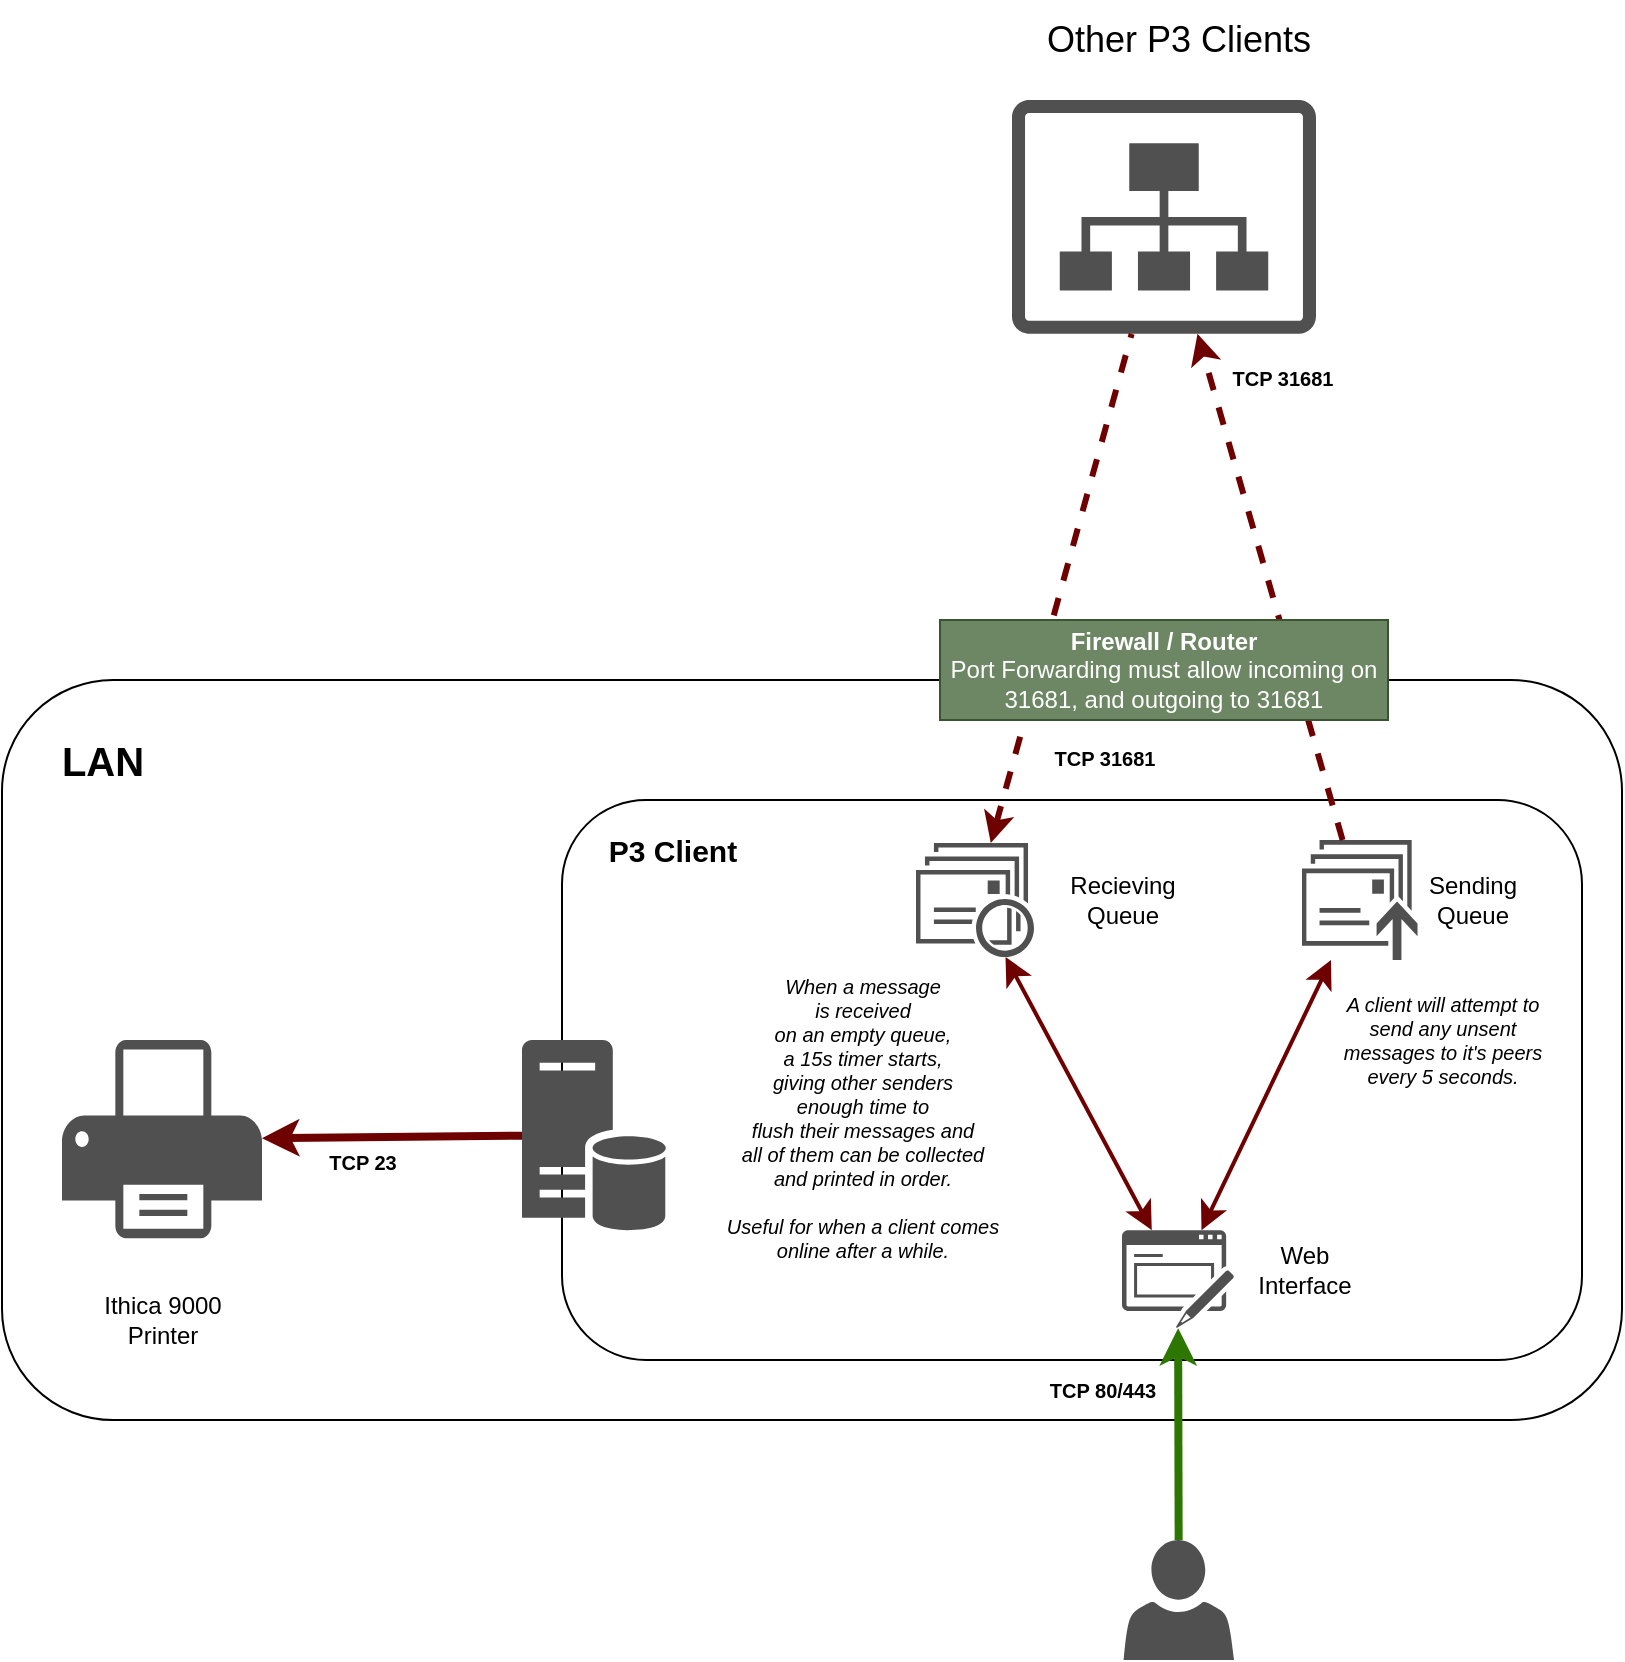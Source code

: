 <mxfile version="22.1.2" type="device">
  <diagram name="Page-1" id="I4R_Mtn5Qdlregx2j89V">
    <mxGraphModel dx="2159" dy="1162" grid="1" gridSize="10" guides="1" tooltips="1" connect="1" arrows="1" fold="1" page="1" pageScale="1" pageWidth="850" pageHeight="1100" math="0" shadow="0">
      <root>
        <mxCell id="0" />
        <mxCell id="1" parent="0" />
        <mxCell id="j3hytoDgGn74Y83saw0h-2" value="" style="rounded=1;whiteSpace=wrap;html=1;" vertex="1" parent="1">
          <mxGeometry x="20" y="470" width="810" height="370" as="geometry" />
        </mxCell>
        <mxCell id="j3hytoDgGn74Y83saw0h-33" value="" style="rounded=1;whiteSpace=wrap;html=1;" vertex="1" parent="1">
          <mxGeometry x="300" y="530" width="510" height="280" as="geometry" />
        </mxCell>
        <mxCell id="j3hytoDgGn74Y83saw0h-6" value="" style="sketch=0;pointerEvents=1;shadow=0;dashed=0;html=1;strokeColor=none;fillColor=#505050;labelPosition=center;verticalLabelPosition=bottom;verticalAlign=top;outlineConnect=0;align=center;shape=mxgraph.office.devices.printer;" vertex="1" parent="1">
          <mxGeometry x="50" y="650" width="100" height="99.07" as="geometry" />
        </mxCell>
        <mxCell id="j3hytoDgGn74Y83saw0h-9" value="LAN" style="text;html=1;align=center;verticalAlign=middle;resizable=0;points=[];autosize=1;strokeColor=none;fillColor=none;fontSize=20;fontStyle=1" vertex="1" parent="1">
          <mxGeometry x="40" y="490" width="60" height="40" as="geometry" />
        </mxCell>
        <mxCell id="j3hytoDgGn74Y83saw0h-17" value="Ithica 9000&lt;br&gt;Printer" style="text;html=1;align=center;verticalAlign=middle;resizable=0;points=[];autosize=1;strokeColor=none;fillColor=none;" vertex="1" parent="1">
          <mxGeometry x="60" y="770" width="80" height="40" as="geometry" />
        </mxCell>
        <mxCell id="j3hytoDgGn74Y83saw0h-21" value="" style="sketch=0;pointerEvents=1;shadow=0;dashed=0;html=1;strokeColor=none;fillColor=#505050;labelPosition=center;verticalLabelPosition=bottom;verticalAlign=top;outlineConnect=0;align=center;shape=mxgraph.office.sites.site_collection;" vertex="1" parent="1">
          <mxGeometry x="525" y="180" width="152" height="116.92" as="geometry" />
        </mxCell>
        <mxCell id="j3hytoDgGn74Y83saw0h-28" value="Other P3 Clients" style="text;html=1;align=center;verticalAlign=middle;resizable=0;points=[];autosize=1;strokeColor=none;fillColor=none;fontSize=18;" vertex="1" parent="1">
          <mxGeometry x="528.4" y="130" width="160" height="40" as="geometry" />
        </mxCell>
        <mxCell id="j3hytoDgGn74Y83saw0h-30" value="" style="sketch=0;pointerEvents=1;shadow=0;dashed=0;html=1;strokeColor=none;fillColor=#505050;labelPosition=center;verticalLabelPosition=bottom;verticalAlign=top;outlineConnect=0;align=center;shape=mxgraph.office.communications.messages_queued;" vertex="1" parent="1">
          <mxGeometry x="670" y="550" width="57.76" height="60" as="geometry" />
        </mxCell>
        <mxCell id="j3hytoDgGn74Y83saw0h-31" value="" style="sketch=0;pointerEvents=1;shadow=0;dashed=0;html=1;strokeColor=none;fillColor=#505050;labelPosition=center;verticalLabelPosition=bottom;verticalAlign=top;outlineConnect=0;align=center;shape=mxgraph.office.communications.queue_viewer;" vertex="1" parent="1">
          <mxGeometry x="477" y="551.5" width="59" height="57" as="geometry" />
        </mxCell>
        <mxCell id="j3hytoDgGn74Y83saw0h-32" value="" style="sketch=0;pointerEvents=1;shadow=0;dashed=0;html=1;strokeColor=none;fillColor=#505050;labelPosition=center;verticalLabelPosition=bottom;verticalAlign=top;outlineConnect=0;align=center;shape=mxgraph.office.users.user;" vertex="1" parent="1">
          <mxGeometry x="580.8" y="900" width="55.2" height="60" as="geometry" />
        </mxCell>
        <mxCell id="j3hytoDgGn74Y83saw0h-35" value="" style="sketch=0;pointerEvents=1;shadow=0;dashed=0;html=1;strokeColor=none;fillColor=#505050;labelPosition=center;verticalLabelPosition=bottom;verticalAlign=top;outlineConnect=0;align=center;shape=mxgraph.office.concepts.form;" vertex="1" parent="1">
          <mxGeometry x="580" y="745.07" width="56" height="49" as="geometry" />
        </mxCell>
        <mxCell id="j3hytoDgGn74Y83saw0h-36" value="P3 Client" style="text;html=1;align=center;verticalAlign=middle;resizable=0;points=[];autosize=1;strokeColor=none;fillColor=none;fontSize=15;fontStyle=1" vertex="1" parent="1">
          <mxGeometry x="310.2" y="540" width="90" height="30" as="geometry" />
        </mxCell>
        <mxCell id="j3hytoDgGn74Y83saw0h-5" value="" style="sketch=0;pointerEvents=1;shadow=0;dashed=0;html=1;strokeColor=none;fillColor=#505050;labelPosition=center;verticalLabelPosition=bottom;verticalAlign=top;outlineConnect=0;align=center;shape=mxgraph.office.servers.database_server;perimeterSpacing=0;container=0;" vertex="1" parent="1">
          <mxGeometry x="280" y="650" width="73" height="95.07" as="geometry">
            <mxRectangle x="480" y="650" width="50" height="40" as="alternateBounds" />
          </mxGeometry>
        </mxCell>
        <mxCell id="j3hytoDgGn74Y83saw0h-46" value="" style="endArrow=classic;startArrow=none;html=1;rounded=0;strokeWidth=3;dashed=1;fillColor=#a20025;strokeColor=#6F0000;startFill=0;" edge="1" parent="1" source="j3hytoDgGn74Y83saw0h-30" target="j3hytoDgGn74Y83saw0h-21">
          <mxGeometry width="50" height="50" relative="1" as="geometry">
            <mxPoint x="80" y="650" as="sourcePoint" />
            <mxPoint x="130" y="600" as="targetPoint" />
          </mxGeometry>
        </mxCell>
        <mxCell id="j3hytoDgGn74Y83saw0h-53" value="TCP 31681" style="edgeLabel;html=1;align=center;verticalAlign=middle;resizable=0;points=[];fontStyle=1;fontSize=10;" vertex="1" connectable="0" parent="j3hytoDgGn74Y83saw0h-46">
          <mxGeometry x="0.461" y="-2" relative="1" as="geometry">
            <mxPoint x="21" y="-46" as="offset" />
          </mxGeometry>
        </mxCell>
        <mxCell id="j3hytoDgGn74Y83saw0h-47" value="" style="endArrow=none;startArrow=classic;html=1;rounded=0;strokeWidth=3;dashed=1;fillColor=#a20025;strokeColor=#6F0000;endFill=0;" edge="1" parent="1" source="j3hytoDgGn74Y83saw0h-31" target="j3hytoDgGn74Y83saw0h-21">
          <mxGeometry width="50" height="50" relative="1" as="geometry">
            <mxPoint x="708" y="637" as="sourcePoint" />
            <mxPoint x="626" y="307" as="targetPoint" />
          </mxGeometry>
        </mxCell>
        <mxCell id="j3hytoDgGn74Y83saw0h-61" value="TCP 31681" style="edgeLabel;html=1;align=center;verticalAlign=middle;resizable=0;points=[];fontStyle=1;fontSize=10;" vertex="1" connectable="0" parent="j3hytoDgGn74Y83saw0h-47">
          <mxGeometry x="-0.061" y="3" relative="1" as="geometry">
            <mxPoint x="26" y="78" as="offset" />
          </mxGeometry>
        </mxCell>
        <mxCell id="j3hytoDgGn74Y83saw0h-49" value="" style="endArrow=classic;startArrow=none;html=1;rounded=0;strokeWidth=4;fillColor=#60a917;strokeColor=#2D7600;startFill=0;" edge="1" parent="1" source="j3hytoDgGn74Y83saw0h-32" target="j3hytoDgGn74Y83saw0h-35">
          <mxGeometry width="50" height="50" relative="1" as="geometry">
            <mxPoint x="350" y="600" as="sourcePoint" />
            <mxPoint x="400" y="550" as="targetPoint" />
          </mxGeometry>
        </mxCell>
        <mxCell id="j3hytoDgGn74Y83saw0h-52" value="TCP 80/443" style="edgeLabel;html=1;align=center;verticalAlign=middle;resizable=0;points=[];fontStyle=1;fontSize=10;" vertex="1" connectable="0" parent="j3hytoDgGn74Y83saw0h-49">
          <mxGeometry x="-0.167" y="-2" relative="1" as="geometry">
            <mxPoint x="-40" y="-31" as="offset" />
          </mxGeometry>
        </mxCell>
        <mxCell id="j3hytoDgGn74Y83saw0h-50" value="" style="edgeStyle=none;orthogonalLoop=1;jettySize=auto;html=1;endArrow=classic;startArrow=classic;endSize=8;startSize=8;rounded=0;strokeWidth=2;fillColor=#a20025;strokeColor=#6F0000;" edge="1" parent="1" source="j3hytoDgGn74Y83saw0h-35" target="j3hytoDgGn74Y83saw0h-30">
          <mxGeometry width="100" relative="1" as="geometry">
            <mxPoint x="470" y="900" as="sourcePoint" />
            <mxPoint x="570" y="900" as="targetPoint" />
            <Array as="points" />
          </mxGeometry>
        </mxCell>
        <mxCell id="j3hytoDgGn74Y83saw0h-51" value="" style="edgeStyle=none;orthogonalLoop=1;jettySize=auto;html=1;endArrow=classic;startArrow=classic;endSize=8;startSize=8;rounded=0;strokeWidth=2;fillColor=#a20025;strokeColor=#6F0000;" edge="1" parent="1" source="j3hytoDgGn74Y83saw0h-35" target="j3hytoDgGn74Y83saw0h-31">
          <mxGeometry width="100" relative="1" as="geometry">
            <mxPoint x="473" y="740" as="sourcePoint" />
            <mxPoint x="498" y="697" as="targetPoint" />
            <Array as="points" />
          </mxGeometry>
        </mxCell>
        <mxCell id="j3hytoDgGn74Y83saw0h-56" value="" style="edgeStyle=none;orthogonalLoop=1;jettySize=auto;html=1;rounded=0;strokeWidth=4;fillColor=#a20025;strokeColor=#6F0000;" edge="1" parent="1" source="j3hytoDgGn74Y83saw0h-5" target="j3hytoDgGn74Y83saw0h-6">
          <mxGeometry width="100" relative="1" as="geometry">
            <mxPoint x="10" y="930" as="sourcePoint" />
            <mxPoint x="110" y="930" as="targetPoint" />
            <Array as="points" />
          </mxGeometry>
        </mxCell>
        <mxCell id="j3hytoDgGn74Y83saw0h-57" value="TCP 23" style="edgeLabel;html=1;align=center;verticalAlign=middle;resizable=0;points=[];fontStyle=1;fontSize=10;" vertex="1" connectable="0" parent="j3hytoDgGn74Y83saw0h-56">
          <mxGeometry x="-0.271" y="3" relative="1" as="geometry">
            <mxPoint x="-33" y="9" as="offset" />
          </mxGeometry>
        </mxCell>
        <mxCell id="j3hytoDgGn74Y83saw0h-58" value="Web&lt;br&gt;Interface" style="text;html=1;align=center;verticalAlign=middle;resizable=0;points=[];autosize=1;strokeColor=none;fillColor=none;" vertex="1" parent="1">
          <mxGeometry x="636" y="745.07" width="70" height="40" as="geometry" />
        </mxCell>
        <mxCell id="j3hytoDgGn74Y83saw0h-59" value="Sending &lt;br&gt;Queue" style="text;html=1;align=center;verticalAlign=middle;resizable=0;points=[];autosize=1;strokeColor=none;fillColor=none;" vertex="1" parent="1">
          <mxGeometry x="720" y="560" width="70" height="40" as="geometry" />
        </mxCell>
        <mxCell id="j3hytoDgGn74Y83saw0h-60" value="When a message &lt;br&gt;is received &lt;br style=&quot;font-size: 10px;&quot;&gt;on an empty queue, &lt;br&gt;a 15s timer starts, &lt;br style=&quot;font-size: 10px;&quot;&gt;giving other senders &lt;br&gt;enough time to &lt;br style=&quot;font-size: 10px;&quot;&gt;flush their messages and &lt;br&gt;all of them can be collected &lt;br&gt;and printed in order.&lt;br&gt;&lt;br&gt;Useful for when a client comes&lt;br&gt;online after a while." style="text;html=1;align=center;verticalAlign=middle;resizable=0;points=[];autosize=1;strokeColor=none;fillColor=none;fontSize=10;fontStyle=2" vertex="1" parent="1">
          <mxGeometry x="370" y="608.5" width="160" height="160" as="geometry" />
        </mxCell>
        <mxCell id="j3hytoDgGn74Y83saw0h-62" value="Recieving&lt;br&gt;Queue" style="text;html=1;align=center;verticalAlign=middle;resizable=0;points=[];autosize=1;strokeColor=none;fillColor=none;" vertex="1" parent="1">
          <mxGeometry x="540" y="560" width="80" height="40" as="geometry" />
        </mxCell>
        <mxCell id="j3hytoDgGn74Y83saw0h-63" value="A client will attempt to&lt;br&gt;send any unsent&lt;br&gt;messages to it&#39;s peers&lt;br&gt;every 5 seconds." style="text;html=1;align=center;verticalAlign=middle;resizable=0;points=[];autosize=1;strokeColor=none;fillColor=none;fontSize=10;fontStyle=2" vertex="1" parent="1">
          <mxGeometry x="680" y="620" width="120" height="60" as="geometry" />
        </mxCell>
        <mxCell id="j3hytoDgGn74Y83saw0h-66" value="&lt;b&gt;Firewall / Router&lt;/b&gt;&lt;br&gt;Port Forwarding must allow incoming on 31681, and outgoing to 31681" style="rounded=0;whiteSpace=wrap;html=1;fillColor=#6d8764;strokeColor=#3A5431;fontColor=#ffffff;" vertex="1" parent="1">
          <mxGeometry x="489" y="440" width="224" height="50" as="geometry" />
        </mxCell>
      </root>
    </mxGraphModel>
  </diagram>
</mxfile>
